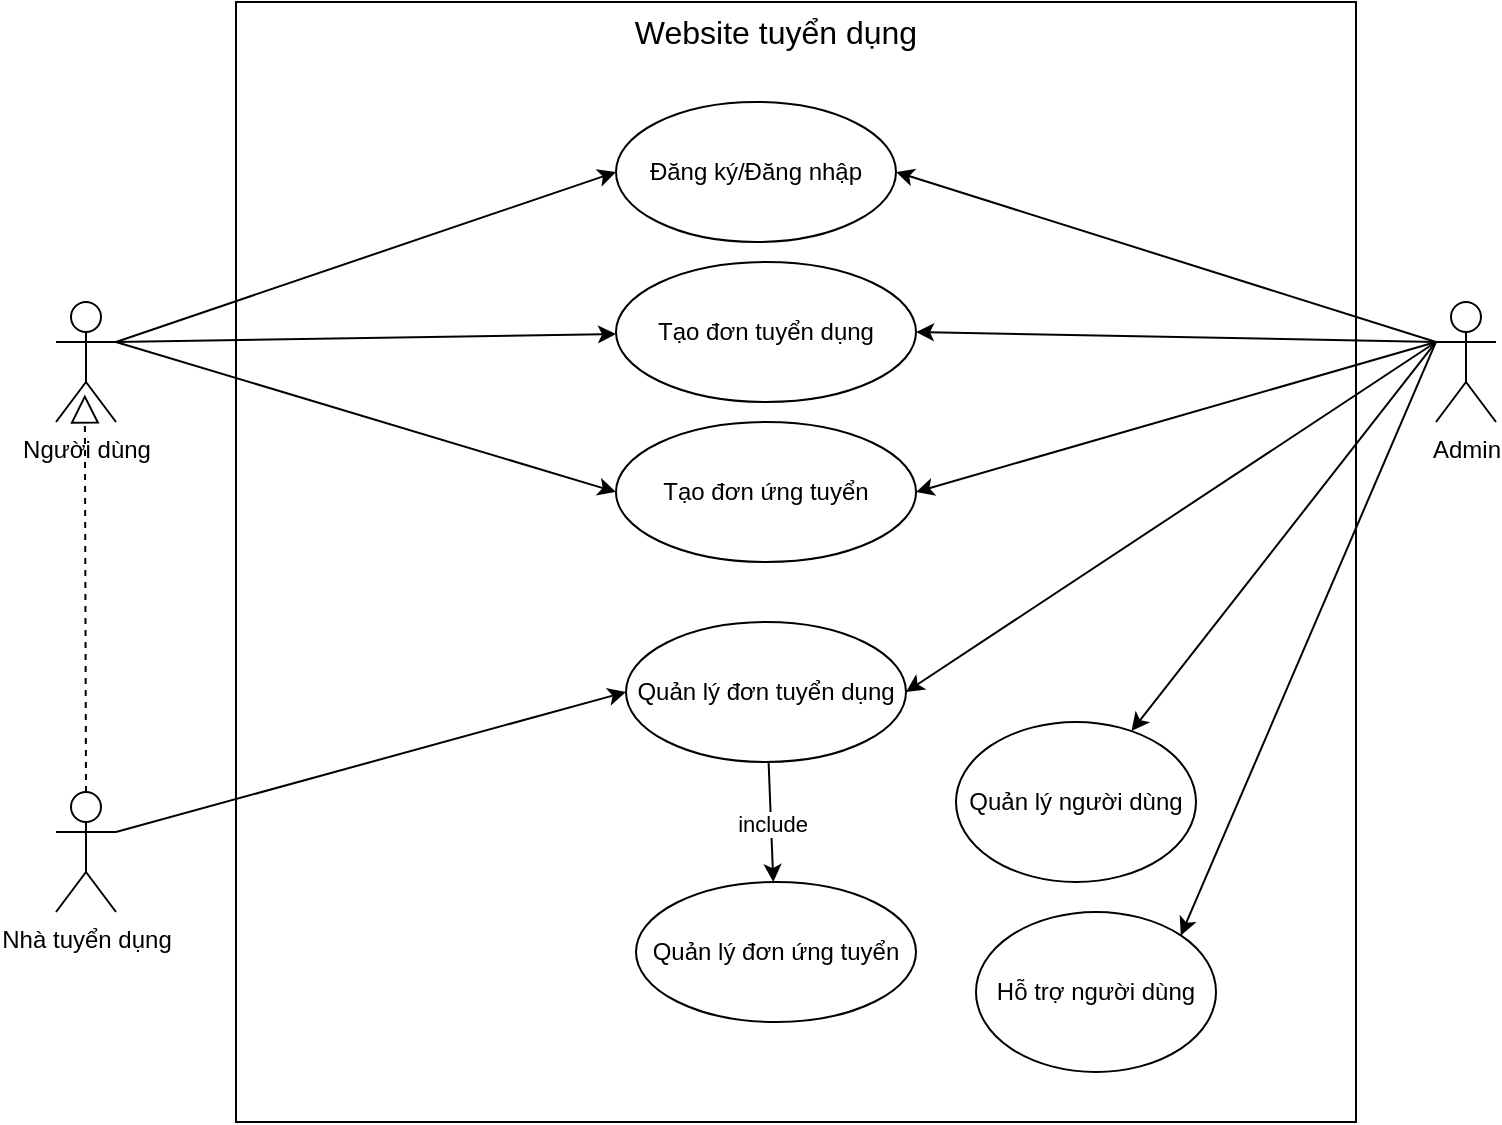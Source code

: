 <mxfile version="24.7.12">
  <diagram name="Page-1" id="zwhGvuFhXwCDQahis3kh">
    <mxGraphModel dx="1002" dy="522" grid="1" gridSize="10" guides="1" tooltips="1" connect="1" arrows="1" fold="1" page="1" pageScale="1" pageWidth="1654" pageHeight="2336" math="0" shadow="0">
      <root>
        <mxCell id="0" />
        <mxCell id="1" parent="0" />
        <mxCell id="7p0QEJgn-plHWCAqMQTt-9" value="" style="whiteSpace=wrap;html=1;aspect=fixed;" parent="1" vertex="1">
          <mxGeometry x="180" y="40" width="560" height="560" as="geometry" />
        </mxCell>
        <mxCell id="H-ybQ5YfGoghg8FmdTn6-9" style="rounded=0;orthogonalLoop=1;jettySize=auto;html=1;exitX=1;exitY=0.333;exitDx=0;exitDy=0;exitPerimeter=0;entryX=0;entryY=0.5;entryDx=0;entryDy=0;" parent="1" source="H-ybQ5YfGoghg8FmdTn6-1" target="H-ybQ5YfGoghg8FmdTn6-2" edge="1">
          <mxGeometry relative="1" as="geometry" />
        </mxCell>
        <mxCell id="H-ybQ5YfGoghg8FmdTn6-10" style="rounded=0;orthogonalLoop=1;jettySize=auto;html=1;entryX=0;entryY=0.5;entryDx=0;entryDy=0;exitX=1;exitY=0.333;exitDx=0;exitDy=0;exitPerimeter=0;" parent="1" source="H-ybQ5YfGoghg8FmdTn6-1" target="H-ybQ5YfGoghg8FmdTn6-4" edge="1">
          <mxGeometry relative="1" as="geometry" />
        </mxCell>
        <mxCell id="H-ybQ5YfGoghg8FmdTn6-1" value="Người dùng&lt;div&gt;&lt;br&gt;&lt;/div&gt;" style="shape=umlActor;verticalLabelPosition=bottom;verticalAlign=top;html=1;" parent="1" vertex="1">
          <mxGeometry x="90" y="190" width="30" height="60" as="geometry" />
        </mxCell>
        <mxCell id="H-ybQ5YfGoghg8FmdTn6-2" value="Đăng ký/Đăng nhập" style="ellipse;whiteSpace=wrap;html=1;" parent="1" vertex="1">
          <mxGeometry x="370" y="90" width="140" height="70" as="geometry" />
        </mxCell>
        <mxCell id="H-ybQ5YfGoghg8FmdTn6-3" value="Tạo đơn tuyển dụng" style="ellipse;whiteSpace=wrap;html=1;" parent="1" vertex="1">
          <mxGeometry x="370" y="170" width="150" height="70" as="geometry" />
        </mxCell>
        <mxCell id="H-ybQ5YfGoghg8FmdTn6-4" value="Tạo đơn ứng tuyển" style="ellipse;whiteSpace=wrap;html=1;" parent="1" vertex="1">
          <mxGeometry x="370" y="250" width="150" height="70" as="geometry" />
        </mxCell>
        <mxCell id="H-ybQ5YfGoghg8FmdTn6-7" style="rounded=0;orthogonalLoop=1;jettySize=auto;html=1;" parent="1" source="H-ybQ5YfGoghg8FmdTn6-5" target="H-ybQ5YfGoghg8FmdTn6-6" edge="1">
          <mxGeometry relative="1" as="geometry" />
        </mxCell>
        <mxCell id="7p0QEJgn-plHWCAqMQTt-7" value="include" style="edgeLabel;html=1;align=center;verticalAlign=middle;resizable=0;points=[];" parent="H-ybQ5YfGoghg8FmdTn6-7" vertex="1" connectable="0">
          <mxGeometry x="0.024" y="8" relative="1" as="geometry">
            <mxPoint x="-8" as="offset" />
          </mxGeometry>
        </mxCell>
        <mxCell id="H-ybQ5YfGoghg8FmdTn6-5" value="Quản lý đơn tuyển dụng" style="ellipse;whiteSpace=wrap;html=1;" parent="1" vertex="1">
          <mxGeometry x="375" y="350" width="140" height="70" as="geometry" />
        </mxCell>
        <mxCell id="H-ybQ5YfGoghg8FmdTn6-6" value="Quản lý đơn ứng tuyển" style="ellipse;whiteSpace=wrap;html=1;" parent="1" vertex="1">
          <mxGeometry x="380" y="480" width="140" height="70" as="geometry" />
        </mxCell>
        <mxCell id="7p0QEJgn-plHWCAqMQTt-2" style="rounded=0;orthogonalLoop=1;jettySize=auto;html=1;exitX=1;exitY=0.333;exitDx=0;exitDy=0;exitPerimeter=0;entryX=0;entryY=0.5;entryDx=0;entryDy=0;" parent="1" source="H-ybQ5YfGoghg8FmdTn6-8" target="H-ybQ5YfGoghg8FmdTn6-5" edge="1">
          <mxGeometry relative="1" as="geometry" />
        </mxCell>
        <mxCell id="H-ybQ5YfGoghg8FmdTn6-8" value="Nhà tuyển dụng" style="shape=umlActor;verticalLabelPosition=bottom;verticalAlign=top;html=1;" parent="1" vertex="1">
          <mxGeometry x="90" y="435" width="30" height="60" as="geometry" />
        </mxCell>
        <mxCell id="7p0QEJgn-plHWCAqMQTt-1" style="rounded=0;orthogonalLoop=1;jettySize=auto;html=1;jumpStyle=none;exitX=1;exitY=0.333;exitDx=0;exitDy=0;exitPerimeter=0;" parent="1" source="H-ybQ5YfGoghg8FmdTn6-1" target="H-ybQ5YfGoghg8FmdTn6-3" edge="1">
          <mxGeometry relative="1" as="geometry" />
        </mxCell>
        <mxCell id="7p0QEJgn-plHWCAqMQTt-6" value="" style="endArrow=block;dashed=1;endFill=0;endSize=12;html=1;rounded=0;exitX=0.5;exitY=0;exitDx=0;exitDy=0;exitPerimeter=0;entryX=0.48;entryY=0.77;entryDx=0;entryDy=0;entryPerimeter=0;" parent="1" source="H-ybQ5YfGoghg8FmdTn6-8" target="H-ybQ5YfGoghg8FmdTn6-1" edge="1">
          <mxGeometry width="160" relative="1" as="geometry">
            <mxPoint x="290" y="290" as="sourcePoint" />
            <mxPoint x="450" y="290" as="targetPoint" />
          </mxGeometry>
        </mxCell>
        <mxCell id="7p0QEJgn-plHWCAqMQTt-10" value="Website tuyển dụng" style="text;html=1;align=center;verticalAlign=middle;whiteSpace=wrap;rounded=0;fontSize=16;" parent="1" vertex="1">
          <mxGeometry x="320" y="40" width="260" height="30" as="geometry" />
        </mxCell>
        <mxCell id="7p0QEJgn-plHWCAqMQTt-12" style="rounded=0;orthogonalLoop=1;jettySize=auto;html=1;entryX=1;entryY=0.5;entryDx=0;entryDy=0;" parent="1" target="H-ybQ5YfGoghg8FmdTn6-5" edge="1">
          <mxGeometry relative="1" as="geometry">
            <mxPoint x="780" y="210" as="sourcePoint" />
          </mxGeometry>
        </mxCell>
        <mxCell id="7p0QEJgn-plHWCAqMQTt-16" style="rounded=0;orthogonalLoop=1;jettySize=auto;html=1;entryX=1;entryY=0.5;entryDx=0;entryDy=0;exitX=0;exitY=0.333;exitDx=0;exitDy=0;exitPerimeter=0;" parent="1" source="7p0QEJgn-plHWCAqMQTt-11" target="H-ybQ5YfGoghg8FmdTn6-2" edge="1">
          <mxGeometry relative="1" as="geometry">
            <mxPoint x="780" y="210" as="sourcePoint" />
          </mxGeometry>
        </mxCell>
        <mxCell id="7p0QEJgn-plHWCAqMQTt-17" style="rounded=0;orthogonalLoop=1;jettySize=auto;html=1;entryX=1;entryY=0.5;entryDx=0;entryDy=0;exitX=0;exitY=0.333;exitDx=0;exitDy=0;exitPerimeter=0;" parent="1" source="7p0QEJgn-plHWCAqMQTt-11" target="H-ybQ5YfGoghg8FmdTn6-3" edge="1">
          <mxGeometry relative="1" as="geometry" />
        </mxCell>
        <mxCell id="7p0QEJgn-plHWCAqMQTt-18" style="rounded=0;orthogonalLoop=1;jettySize=auto;html=1;entryX=1;entryY=0.5;entryDx=0;entryDy=0;exitX=0;exitY=0.333;exitDx=0;exitDy=0;exitPerimeter=0;" parent="1" source="7p0QEJgn-plHWCAqMQTt-11" target="H-ybQ5YfGoghg8FmdTn6-4" edge="1">
          <mxGeometry relative="1" as="geometry" />
        </mxCell>
        <mxCell id="7p0QEJgn-plHWCAqMQTt-11" value="Admin" style="shape=umlActor;verticalLabelPosition=bottom;verticalAlign=top;html=1;outlineConnect=0;" parent="1" vertex="1">
          <mxGeometry x="780" y="190" width="30" height="60" as="geometry" />
        </mxCell>
        <mxCell id="7p0QEJgn-plHWCAqMQTt-14" value="Quản lý người dùng" style="ellipse;whiteSpace=wrap;html=1;" parent="1" vertex="1">
          <mxGeometry x="540" y="400" width="120" height="80" as="geometry" />
        </mxCell>
        <mxCell id="7p0QEJgn-plHWCAqMQTt-15" style="rounded=0;orthogonalLoop=1;jettySize=auto;html=1;exitX=0;exitY=0.333;exitDx=0;exitDy=0;exitPerimeter=0;" parent="1" source="7p0QEJgn-plHWCAqMQTt-11" target="7p0QEJgn-plHWCAqMQTt-14" edge="1">
          <mxGeometry relative="1" as="geometry" />
        </mxCell>
        <mxCell id="fM43YaFPnTUFsVUjpZe3-1" value="Hỗ trợ người dùng" style="ellipse;whiteSpace=wrap;html=1;" vertex="1" parent="1">
          <mxGeometry x="550" y="495" width="120" height="80" as="geometry" />
        </mxCell>
        <mxCell id="fM43YaFPnTUFsVUjpZe3-3" style="rounded=0;orthogonalLoop=1;jettySize=auto;html=1;strokeColor=none;exitX=0;exitY=0.333;exitDx=0;exitDy=0;exitPerimeter=0;" edge="1" parent="1" source="7p0QEJgn-plHWCAqMQTt-11" target="fM43YaFPnTUFsVUjpZe3-1">
          <mxGeometry relative="1" as="geometry" />
        </mxCell>
        <mxCell id="fM43YaFPnTUFsVUjpZe3-4" style="rounded=0;orthogonalLoop=1;jettySize=auto;html=1;exitX=0;exitY=0.333;exitDx=0;exitDy=0;exitPerimeter=0;entryX=1;entryY=0;entryDx=0;entryDy=0;" edge="1" parent="1" source="7p0QEJgn-plHWCAqMQTt-11" target="fM43YaFPnTUFsVUjpZe3-1">
          <mxGeometry relative="1" as="geometry" />
        </mxCell>
      </root>
    </mxGraphModel>
  </diagram>
</mxfile>
